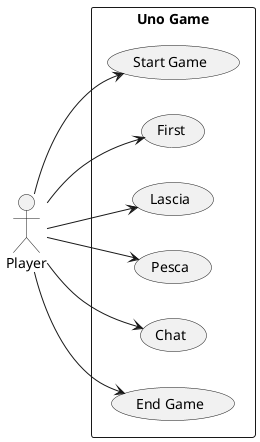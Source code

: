 @startuml

left to right direction
skinparam packageStyle rectangle

actor Player as "Player"

rectangle "Uno Game" {
  usecase "Start Game" as start
  usecase "First" as first
  usecase "Lascia" as playCard
  usecase "Pesca" as drawCard
  usecase "Chat" as chat
  usecase "End Game" as end

  Player --> start
  Player --> first
  Player --> playCard
  Player --> drawCard
  Player --> chat
  Player --> end
}

@enduml